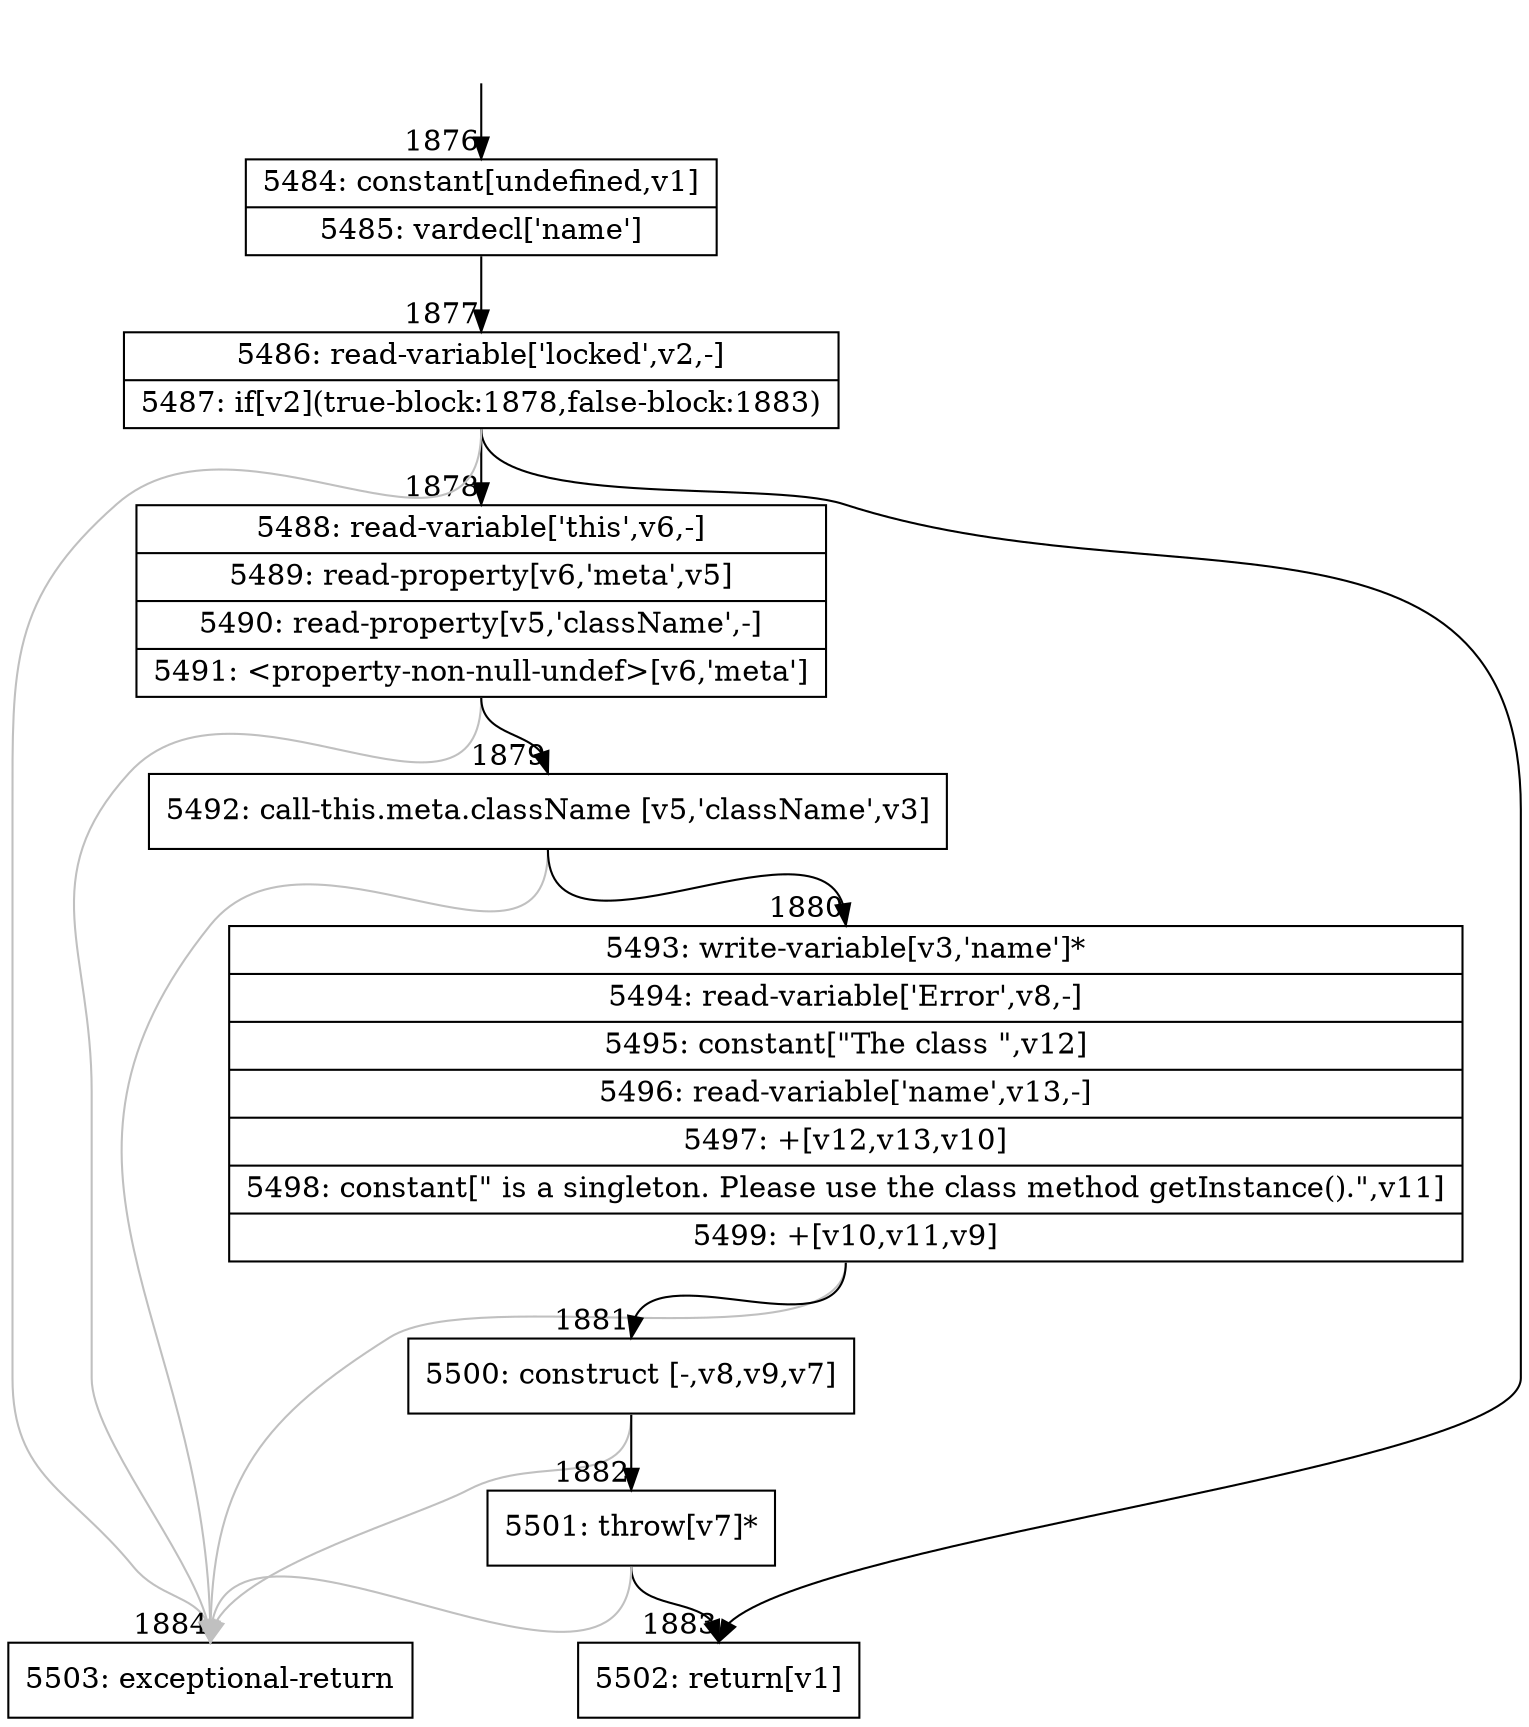 digraph {
rankdir="TD"
BB_entry217[shape=none,label=""];
BB_entry217 -> BB1876 [tailport=s, headport=n, headlabel="    1876"]
BB1876 [shape=record label="{5484: constant[undefined,v1]|5485: vardecl['name']}" ] 
BB1876 -> BB1877 [tailport=s, headport=n, headlabel="      1877"]
BB1877 [shape=record label="{5486: read-variable['locked',v2,-]|5487: if[v2](true-block:1878,false-block:1883)}" ] 
BB1877 -> BB1878 [tailport=s, headport=n, headlabel="      1878"]
BB1877 -> BB1883 [tailport=s, headport=n, headlabel="      1883"]
BB1877 -> BB1884 [tailport=s, headport=n, color=gray, headlabel="      1884"]
BB1878 [shape=record label="{5488: read-variable['this',v6,-]|5489: read-property[v6,'meta',v5]|5490: read-property[v5,'className',-]|5491: \<property-non-null-undef\>[v6,'meta']}" ] 
BB1878 -> BB1879 [tailport=s, headport=n, headlabel="      1879"]
BB1878 -> BB1884 [tailport=s, headport=n, color=gray]
BB1879 [shape=record label="{5492: call-this.meta.className [v5,'className',v3]}" ] 
BB1879 -> BB1880 [tailport=s, headport=n, headlabel="      1880"]
BB1879 -> BB1884 [tailport=s, headport=n, color=gray]
BB1880 [shape=record label="{5493: write-variable[v3,'name']*|5494: read-variable['Error',v8,-]|5495: constant[\"The class \",v12]|5496: read-variable['name',v13,-]|5497: +[v12,v13,v10]|5498: constant[\" is a singleton. Please use the class method getInstance().\",v11]|5499: +[v10,v11,v9]}" ] 
BB1880 -> BB1881 [tailport=s, headport=n, headlabel="      1881"]
BB1880 -> BB1884 [tailport=s, headport=n, color=gray]
BB1881 [shape=record label="{5500: construct [-,v8,v9,v7]}" ] 
BB1881 -> BB1882 [tailport=s, headport=n, headlabel="      1882"]
BB1881 -> BB1884 [tailport=s, headport=n, color=gray]
BB1882 [shape=record label="{5501: throw[v7]*}" ] 
BB1882 -> BB1883 [tailport=s, headport=n]
BB1882 -> BB1884 [tailport=s, headport=n, color=gray]
BB1883 [shape=record label="{5502: return[v1]}" ] 
BB1884 [shape=record label="{5503: exceptional-return}" ] 
//#$~ 2150
}
